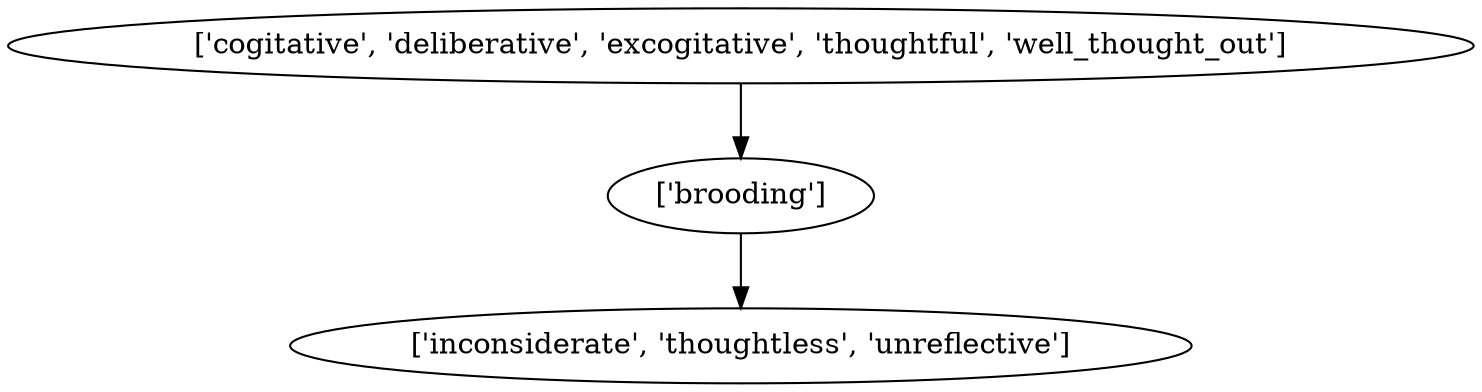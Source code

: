 strict digraph  {
	"['brooding']" -> "['inconsiderate', 'thoughtless', 'unreflective']";
	"['cogitative', 'deliberative', 'excogitative', 'thoughtful', 'well_thought_out']" -> "['brooding']";
}
